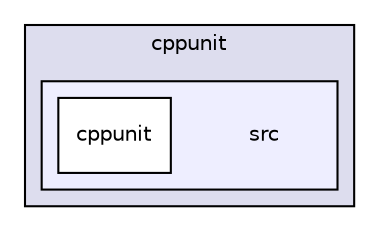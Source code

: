 digraph "bullet/bullet-2.82-r2704/UnitTests/cppunit/src" {
  compound=true
  node [ fontsize="10", fontname="Helvetica"];
  edge [ labelfontsize="10", labelfontname="Helvetica"];
  subgraph clusterdir_a102af177c3bb991114e13e75465de7c {
    graph [ bgcolor="#ddddee", pencolor="black", label="cppunit" fontname="Helvetica", fontsize="10", URL="dir_a102af177c3bb991114e13e75465de7c.html"]
  subgraph clusterdir_3d02e1aa32cb95fb3249ba751785ada1 {
    graph [ bgcolor="#eeeeff", pencolor="black", label="" URL="dir_3d02e1aa32cb95fb3249ba751785ada1.html"];
    dir_3d02e1aa32cb95fb3249ba751785ada1 [shape=plaintext label="src"];
    dir_095c10b1f46c0516f39c08dca2f97bda [shape=box label="cppunit" color="black" fillcolor="white" style="filled" URL="dir_095c10b1f46c0516f39c08dca2f97bda.html"];
  }
  }
}
